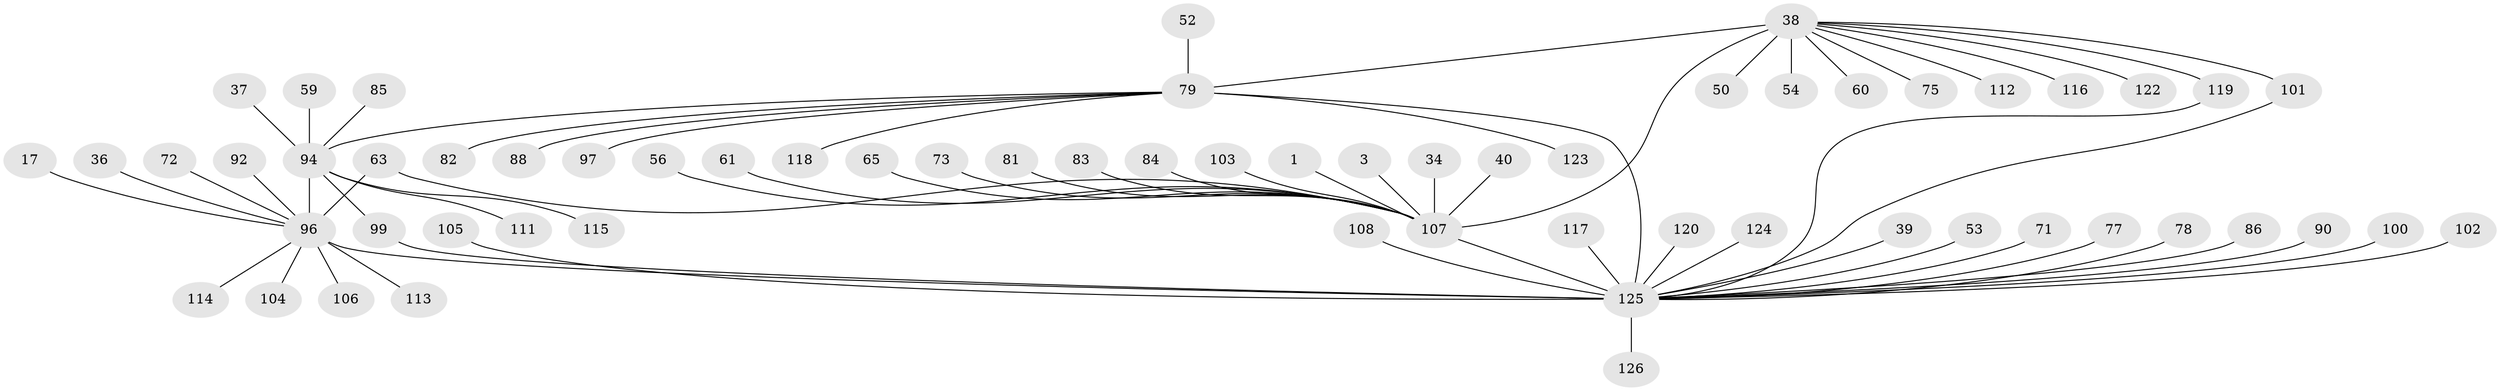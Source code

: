 // original degree distribution, {1: 0.5476190476190477, 17: 0.007936507936507936, 8: 0.015873015873015872, 13: 0.007936507936507936, 3: 0.07142857142857142, 11: 0.015873015873015872, 5: 0.023809523809523808, 10: 0.015873015873015872, 2: 0.20634920634920634, 6: 0.015873015873015872, 4: 0.06349206349206349, 7: 0.007936507936507936}
// Generated by graph-tools (version 1.1) at 2025/51/03/04/25 21:51:12]
// undirected, 63 vertices, 68 edges
graph export_dot {
graph [start="1"]
  node [color=gray90,style=filled];
  1;
  3;
  17;
  34;
  36;
  37;
  38 [super="+35"];
  39;
  40;
  50;
  52;
  53;
  54;
  56 [super="+46"];
  59;
  60;
  61;
  63 [super="+45"];
  65;
  71;
  72;
  73;
  75 [super="+25"];
  77;
  78;
  79 [super="+74+70"];
  81;
  82;
  83;
  84 [super="+41"];
  85;
  86;
  88;
  90;
  92;
  94 [super="+16+93+33"];
  96 [super="+7+49+87"];
  97;
  99 [super="+80"];
  100;
  101 [super="+68"];
  102;
  103;
  104 [super="+76"];
  105;
  106 [super="+66"];
  107 [super="+89+57+2"];
  108;
  111 [super="+26"];
  112;
  113 [super="+31"];
  114;
  115 [super="+109"];
  116;
  117;
  118 [super="+47"];
  119 [super="+42"];
  120;
  122 [super="+121"];
  123;
  124;
  125 [super="+22+32+24+43+51+98+27+110+91"];
  126;
  1 -- 107;
  3 -- 107;
  17 -- 96;
  34 -- 107;
  36 -- 96;
  37 -- 94;
  38 -- 101;
  38 -- 75;
  38 -- 107 [weight=4];
  38 -- 79 [weight=2];
  38 -- 112;
  38 -- 50;
  38 -- 116;
  38 -- 54;
  38 -- 119;
  38 -- 122;
  38 -- 60;
  39 -- 125;
  40 -- 107;
  52 -- 79;
  53 -- 125;
  56 -- 107;
  59 -- 94;
  61 -- 107;
  63 -- 96;
  63 -- 107;
  65 -- 107;
  71 -- 125;
  72 -- 96;
  73 -- 107;
  77 -- 125;
  78 -- 125;
  79 -- 97;
  79 -- 82;
  79 -- 118;
  79 -- 88;
  79 -- 123;
  79 -- 125 [weight=3];
  79 -- 94 [weight=2];
  81 -- 107;
  83 -- 107;
  84 -- 107;
  85 -- 94;
  86 -- 125;
  90 -- 125;
  92 -- 96;
  94 -- 96 [weight=3];
  94 -- 99;
  94 -- 111;
  94 -- 115;
  96 -- 114;
  96 -- 113;
  96 -- 106;
  96 -- 104;
  96 -- 125 [weight=5];
  99 -- 125;
  100 -- 125;
  101 -- 125;
  102 -- 125;
  103 -- 107;
  105 -- 125;
  107 -- 125 [weight=5];
  108 -- 125;
  117 -- 125;
  119 -- 125;
  120 -- 125;
  124 -- 125;
  125 -- 126;
}

